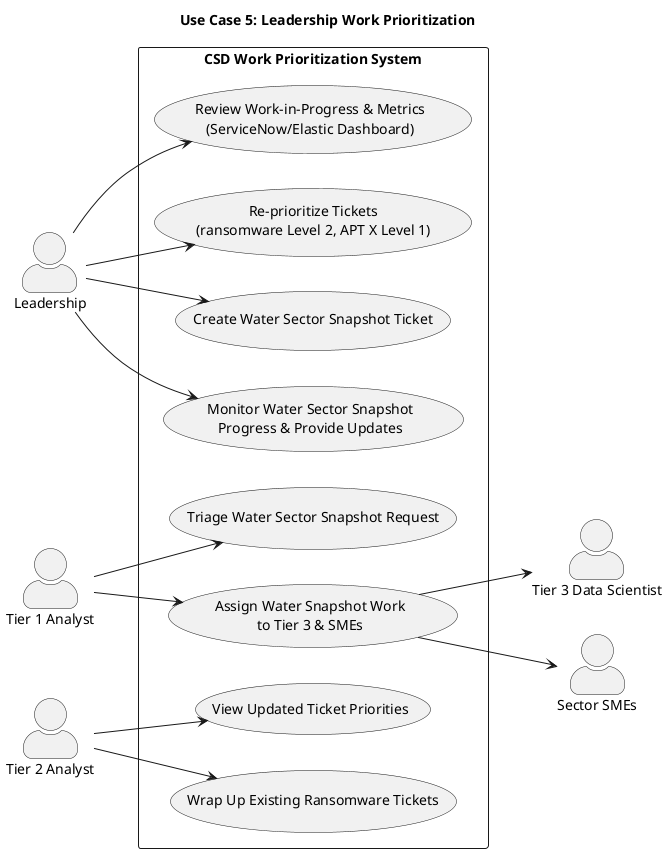 @startuml
	title Use Case 5: Leadership Work Prioritization
	
	left to right direction
	skinparam actorStyle awesome
	
	actor "Leadership" as Lead
	actor "Tier 1 Analyst" as T1
	actor "Tier 2 Analyst" as T2
	actor "Tier 3 Data Scientist" as T3
	actor "Sector SMEs" as SMEs
	
	rectangle "CSD Work Prioritization System" {
	
	  usecase "Review Work-in-Progress & Metrics\n(ServiceNow/Elastic Dashboard)" as UC1
	  usecase "Re-prioritize Tickets\n(ransomware Level 2, APT X Level 1)" as UC2
	  usecase "Create Water Sector Snapshot Ticket" as UC3
	  usecase "Monitor Water Sector Snapshot\nProgress & Provide Updates" as UC4
	  usecase "View Updated Ticket Priorities" as UC5
	  usecase "Wrap Up Existing Ransomware Tickets" as UC6
	  usecase "Triage Water Sector Snapshot Request" as UC7
	  usecase "Assign Water Snapshot Work\nto Tier 3 & SMEs" as UC8
	
	}
	
	' Relationships
	Lead --> UC1
	Lead --> UC2
	Lead --> UC3
	Lead --> UC4
	
	T2 --> UC5
	T2 --> UC6
	
	T1 --> UC7
	T1 --> UC8
	
	UC8 --> T3
	UC8 --> SMEs

@enduml
